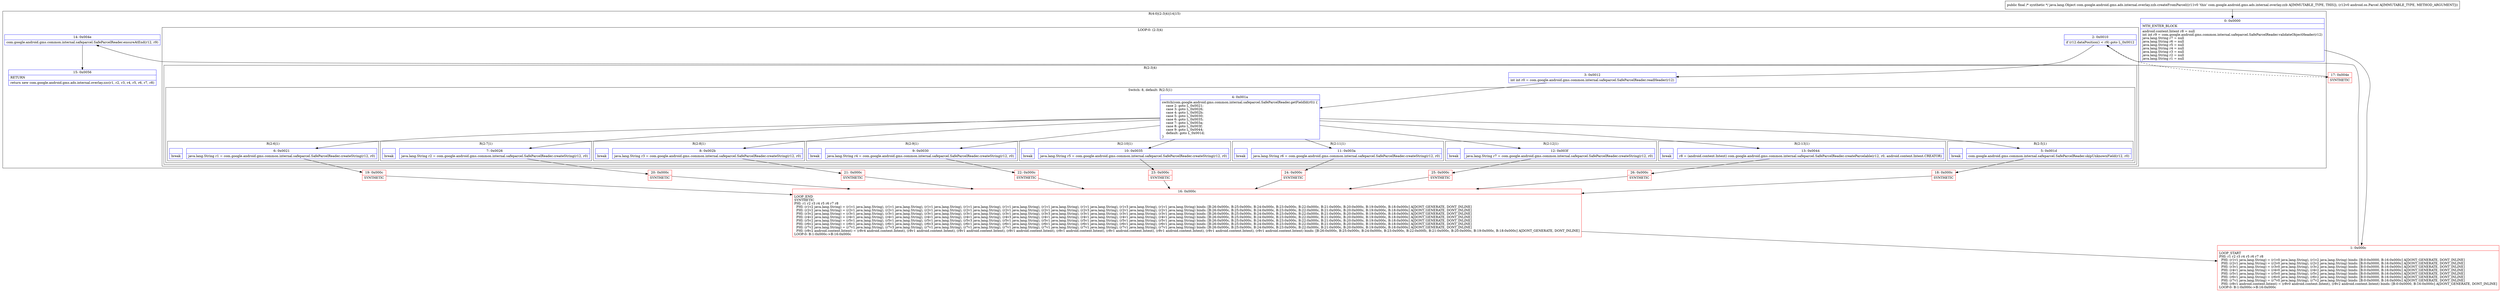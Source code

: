 digraph "CFG forcom.google.android.gms.ads.internal.overlay.zzb.createFromParcel(Landroid\/os\/Parcel;)Ljava\/lang\/Object;" {
subgraph cluster_Region_362932067 {
label = "R(4:0|(2:3|4)|14|15)";
node [shape=record,color=blue];
Node_0 [shape=record,label="{0\:\ 0x0000|MTH_ENTER_BLOCK\l|android.content.Intent r8 = null\lint int r9 = com.google.android.gms.common.internal.safeparcel.SafeParcelReader.validateObjectHeader(r12)\ljava.lang.String r7 = null\ljava.lang.String r6 = null\ljava.lang.String r5 = null\ljava.lang.String r4 = null\ljava.lang.String r3 = null\ljava.lang.String r2 = null\ljava.lang.String r1 = null\l}"];
subgraph cluster_LoopRegion_519024621 {
label = "LOOP:0: (2:3|4)";
node [shape=record,color=blue];
Node_2 [shape=record,label="{2\:\ 0x0010|if (r12.dataPosition() \< r9) goto L_0x0012\l}"];
subgraph cluster_Region_89208475 {
label = "R(2:3|4)";
node [shape=record,color=blue];
Node_3 [shape=record,label="{3\:\ 0x0012|int int r0 = com.google.android.gms.common.internal.safeparcel.SafeParcelReader.readHeader(r12)\l}"];
subgraph cluster_SwitchRegion_837445905 {
label = "Switch: 8, default: R(2:5|1)";
node [shape=record,color=blue];
Node_4 [shape=record,label="{4\:\ 0x001a|switch(com.google.android.gms.common.internal.safeparcel.SafeParcelReader.getFieldId(r0)) \{\l    case 2: goto L_0x0021;\l    case 3: goto L_0x0026;\l    case 4: goto L_0x002b;\l    case 5: goto L_0x0030;\l    case 6: goto L_0x0035;\l    case 7: goto L_0x003a;\l    case 8: goto L_0x003f;\l    case 9: goto L_0x0044;\l    default: goto L_0x001d;\l\}\l}"];
subgraph cluster_Region_1391541639 {
label = "R(2:6|1)";
node [shape=record,color=blue];
Node_6 [shape=record,label="{6\:\ 0x0021|java.lang.String r1 = com.google.android.gms.common.internal.safeparcel.SafeParcelReader.createString(r12, r0)\l}"];
Node_InsnContainer_1518296974 [shape=record,label="{|break\l}"];
}
subgraph cluster_Region_2086950930 {
label = "R(2:7|1)";
node [shape=record,color=blue];
Node_7 [shape=record,label="{7\:\ 0x0026|java.lang.String r2 = com.google.android.gms.common.internal.safeparcel.SafeParcelReader.createString(r12, r0)\l}"];
Node_InsnContainer_899639428 [shape=record,label="{|break\l}"];
}
subgraph cluster_Region_1980256496 {
label = "R(2:8|1)";
node [shape=record,color=blue];
Node_8 [shape=record,label="{8\:\ 0x002b|java.lang.String r3 = com.google.android.gms.common.internal.safeparcel.SafeParcelReader.createString(r12, r0)\l}"];
Node_InsnContainer_830061191 [shape=record,label="{|break\l}"];
}
subgraph cluster_Region_1699104292 {
label = "R(2:9|1)";
node [shape=record,color=blue];
Node_9 [shape=record,label="{9\:\ 0x0030|java.lang.String r4 = com.google.android.gms.common.internal.safeparcel.SafeParcelReader.createString(r12, r0)\l}"];
Node_InsnContainer_1910344594 [shape=record,label="{|break\l}"];
}
subgraph cluster_Region_112525784 {
label = "R(2:10|1)";
node [shape=record,color=blue];
Node_10 [shape=record,label="{10\:\ 0x0035|java.lang.String r5 = com.google.android.gms.common.internal.safeparcel.SafeParcelReader.createString(r12, r0)\l}"];
Node_InsnContainer_1375615240 [shape=record,label="{|break\l}"];
}
subgraph cluster_Region_220264643 {
label = "R(2:11|1)";
node [shape=record,color=blue];
Node_11 [shape=record,label="{11\:\ 0x003a|java.lang.String r6 = com.google.android.gms.common.internal.safeparcel.SafeParcelReader.createString(r12, r0)\l}"];
Node_InsnContainer_535535867 [shape=record,label="{|break\l}"];
}
subgraph cluster_Region_396398507 {
label = "R(2:12|1)";
node [shape=record,color=blue];
Node_12 [shape=record,label="{12\:\ 0x003f|java.lang.String r7 = com.google.android.gms.common.internal.safeparcel.SafeParcelReader.createString(r12, r0)\l}"];
Node_InsnContainer_1673174019 [shape=record,label="{|break\l}"];
}
subgraph cluster_Region_1248345801 {
label = "R(2:13|1)";
node [shape=record,color=blue];
Node_13 [shape=record,label="{13\:\ 0x0044|r8 = (android.content.Intent) com.google.android.gms.common.internal.safeparcel.SafeParcelReader.createParcelable(r12, r0, android.content.Intent.CREATOR)\l}"];
Node_InsnContainer_2116422397 [shape=record,label="{|break\l}"];
}
subgraph cluster_Region_1871709174 {
label = "R(2:5|1)";
node [shape=record,color=blue];
Node_5 [shape=record,label="{5\:\ 0x001d|com.google.android.gms.common.internal.safeparcel.SafeParcelReader.skipUnknownField(r12, r0)\l}"];
Node_InsnContainer_1588611656 [shape=record,label="{|break\l}"];
}
}
}
}
Node_14 [shape=record,label="{14\:\ 0x004e|com.google.android.gms.common.internal.safeparcel.SafeParcelReader.ensureAtEnd(r12, r9)\l}"];
Node_15 [shape=record,label="{15\:\ 0x0056|RETURN\l|return new com.google.android.gms.ads.internal.overlay.zzc(r1, r2, r3, r4, r5, r6, r7, r8)\l}"];
}
Node_1 [shape=record,color=red,label="{1\:\ 0x000c|LOOP_START\lPHI: r1 r2 r3 r4 r5 r6 r7 r8 \l  PHI: (r1v1 java.lang.String) = (r1v0 java.lang.String), (r1v2 java.lang.String) binds: [B:0:0x0000, B:16:0x000c] A[DONT_GENERATE, DONT_INLINE]\l  PHI: (r2v1 java.lang.String) = (r2v0 java.lang.String), (r2v2 java.lang.String) binds: [B:0:0x0000, B:16:0x000c] A[DONT_GENERATE, DONT_INLINE]\l  PHI: (r3v1 java.lang.String) = (r3v0 java.lang.String), (r3v2 java.lang.String) binds: [B:0:0x0000, B:16:0x000c] A[DONT_GENERATE, DONT_INLINE]\l  PHI: (r4v1 java.lang.String) = (r4v0 java.lang.String), (r4v2 java.lang.String) binds: [B:0:0x0000, B:16:0x000c] A[DONT_GENERATE, DONT_INLINE]\l  PHI: (r5v1 java.lang.String) = (r5v0 java.lang.String), (r5v2 java.lang.String) binds: [B:0:0x0000, B:16:0x000c] A[DONT_GENERATE, DONT_INLINE]\l  PHI: (r6v1 java.lang.String) = (r6v0 java.lang.String), (r6v2 java.lang.String) binds: [B:0:0x0000, B:16:0x000c] A[DONT_GENERATE, DONT_INLINE]\l  PHI: (r7v1 java.lang.String) = (r7v0 java.lang.String), (r7v2 java.lang.String) binds: [B:0:0x0000, B:16:0x000c] A[DONT_GENERATE, DONT_INLINE]\l  PHI: (r8v1 android.content.Intent) = (r8v0 android.content.Intent), (r8v2 android.content.Intent) binds: [B:0:0x0000, B:16:0x000c] A[DONT_GENERATE, DONT_INLINE]\lLOOP:0: B:1:0x000c\-\>B:16:0x000c\l}"];
Node_16 [shape=record,color=red,label="{16\:\ 0x000c|LOOP_END\lSYNTHETIC\lPHI: r1 r2 r3 r4 r5 r6 r7 r8 \l  PHI: (r1v2 java.lang.String) = (r1v1 java.lang.String), (r1v1 java.lang.String), (r1v1 java.lang.String), (r1v1 java.lang.String), (r1v1 java.lang.String), (r1v1 java.lang.String), (r1v1 java.lang.String), (r1v3 java.lang.String), (r1v1 java.lang.String) binds: [B:26:0x000c, B:25:0x000c, B:24:0x000c, B:23:0x000c, B:22:0x000c, B:21:0x000c, B:20:0x000c, B:19:0x000c, B:18:0x000c] A[DONT_GENERATE, DONT_INLINE]\l  PHI: (r2v2 java.lang.String) = (r2v1 java.lang.String), (r2v1 java.lang.String), (r2v1 java.lang.String), (r2v1 java.lang.String), (r2v1 java.lang.String), (r2v1 java.lang.String), (r2v3 java.lang.String), (r2v1 java.lang.String), (r2v1 java.lang.String) binds: [B:26:0x000c, B:25:0x000c, B:24:0x000c, B:23:0x000c, B:22:0x000c, B:21:0x000c, B:20:0x000c, B:19:0x000c, B:18:0x000c] A[DONT_GENERATE, DONT_INLINE]\l  PHI: (r3v2 java.lang.String) = (r3v1 java.lang.String), (r3v1 java.lang.String), (r3v1 java.lang.String), (r3v1 java.lang.String), (r3v1 java.lang.String), (r3v3 java.lang.String), (r3v1 java.lang.String), (r3v1 java.lang.String), (r3v1 java.lang.String) binds: [B:26:0x000c, B:25:0x000c, B:24:0x000c, B:23:0x000c, B:22:0x000c, B:21:0x000c, B:20:0x000c, B:19:0x000c, B:18:0x000c] A[DONT_GENERATE, DONT_INLINE]\l  PHI: (r4v2 java.lang.String) = (r4v1 java.lang.String), (r4v1 java.lang.String), (r4v1 java.lang.String), (r4v1 java.lang.String), (r4v3 java.lang.String), (r4v1 java.lang.String), (r4v1 java.lang.String), (r4v1 java.lang.String), (r4v1 java.lang.String) binds: [B:26:0x000c, B:25:0x000c, B:24:0x000c, B:23:0x000c, B:22:0x000c, B:21:0x000c, B:20:0x000c, B:19:0x000c, B:18:0x000c] A[DONT_GENERATE, DONT_INLINE]\l  PHI: (r5v2 java.lang.String) = (r5v1 java.lang.String), (r5v1 java.lang.String), (r5v1 java.lang.String), (r5v3 java.lang.String), (r5v1 java.lang.String), (r5v1 java.lang.String), (r5v1 java.lang.String), (r5v1 java.lang.String), (r5v1 java.lang.String) binds: [B:26:0x000c, B:25:0x000c, B:24:0x000c, B:23:0x000c, B:22:0x000c, B:21:0x000c, B:20:0x000c, B:19:0x000c, B:18:0x000c] A[DONT_GENERATE, DONT_INLINE]\l  PHI: (r6v2 java.lang.String) = (r6v1 java.lang.String), (r6v1 java.lang.String), (r6v3 java.lang.String), (r6v1 java.lang.String), (r6v1 java.lang.String), (r6v1 java.lang.String), (r6v1 java.lang.String), (r6v1 java.lang.String), (r6v1 java.lang.String) binds: [B:26:0x000c, B:25:0x000c, B:24:0x000c, B:23:0x000c, B:22:0x000c, B:21:0x000c, B:20:0x000c, B:19:0x000c, B:18:0x000c] A[DONT_GENERATE, DONT_INLINE]\l  PHI: (r7v2 java.lang.String) = (r7v1 java.lang.String), (r7v3 java.lang.String), (r7v1 java.lang.String), (r7v1 java.lang.String), (r7v1 java.lang.String), (r7v1 java.lang.String), (r7v1 java.lang.String), (r7v1 java.lang.String), (r7v1 java.lang.String) binds: [B:26:0x000c, B:25:0x000c, B:24:0x000c, B:23:0x000c, B:22:0x000c, B:21:0x000c, B:20:0x000c, B:19:0x000c, B:18:0x000c] A[DONT_GENERATE, DONT_INLINE]\l  PHI: (r8v2 android.content.Intent) = (r8v4 android.content.Intent), (r8v1 android.content.Intent), (r8v1 android.content.Intent), (r8v1 android.content.Intent), (r8v1 android.content.Intent), (r8v1 android.content.Intent), (r8v1 android.content.Intent), (r8v1 android.content.Intent), (r8v1 android.content.Intent) binds: [B:26:0x000c, B:25:0x000c, B:24:0x000c, B:23:0x000c, B:22:0x000c, B:21:0x000c, B:20:0x000c, B:19:0x000c, B:18:0x000c] A[DONT_GENERATE, DONT_INLINE]\lLOOP:0: B:1:0x000c\-\>B:16:0x000c\l}"];
Node_17 [shape=record,color=red,label="{17\:\ 0x004e|SYNTHETIC\l}"];
Node_18 [shape=record,color=red,label="{18\:\ 0x000c|SYNTHETIC\l}"];
Node_19 [shape=record,color=red,label="{19\:\ 0x000c|SYNTHETIC\l}"];
Node_20 [shape=record,color=red,label="{20\:\ 0x000c|SYNTHETIC\l}"];
Node_21 [shape=record,color=red,label="{21\:\ 0x000c|SYNTHETIC\l}"];
Node_22 [shape=record,color=red,label="{22\:\ 0x000c|SYNTHETIC\l}"];
Node_23 [shape=record,color=red,label="{23\:\ 0x000c|SYNTHETIC\l}"];
Node_24 [shape=record,color=red,label="{24\:\ 0x000c|SYNTHETIC\l}"];
Node_25 [shape=record,color=red,label="{25\:\ 0x000c|SYNTHETIC\l}"];
Node_26 [shape=record,color=red,label="{26\:\ 0x000c|SYNTHETIC\l}"];
MethodNode[shape=record,label="{public final \/* synthetic *\/ java.lang.Object com.google.android.gms.ads.internal.overlay.zzb.createFromParcel((r11v0 'this' com.google.android.gms.ads.internal.overlay.zzb A[IMMUTABLE_TYPE, THIS]), (r12v0 android.os.Parcel A[IMMUTABLE_TYPE, METHOD_ARGUMENT])) }"];
MethodNode -> Node_0;
Node_0 -> Node_1;
Node_2 -> Node_3;
Node_2 -> Node_17[style=dashed];
Node_3 -> Node_4;
Node_4 -> Node_5;
Node_4 -> Node_6;
Node_4 -> Node_7;
Node_4 -> Node_8;
Node_4 -> Node_9;
Node_4 -> Node_10;
Node_4 -> Node_11;
Node_4 -> Node_12;
Node_4 -> Node_13;
Node_6 -> Node_19;
Node_7 -> Node_20;
Node_8 -> Node_21;
Node_9 -> Node_22;
Node_10 -> Node_23;
Node_11 -> Node_24;
Node_12 -> Node_25;
Node_13 -> Node_26;
Node_5 -> Node_18;
Node_14 -> Node_15;
Node_1 -> Node_2;
Node_16 -> Node_1;
Node_17 -> Node_14;
Node_18 -> Node_16;
Node_19 -> Node_16;
Node_20 -> Node_16;
Node_21 -> Node_16;
Node_22 -> Node_16;
Node_23 -> Node_16;
Node_24 -> Node_16;
Node_25 -> Node_16;
Node_26 -> Node_16;
}

